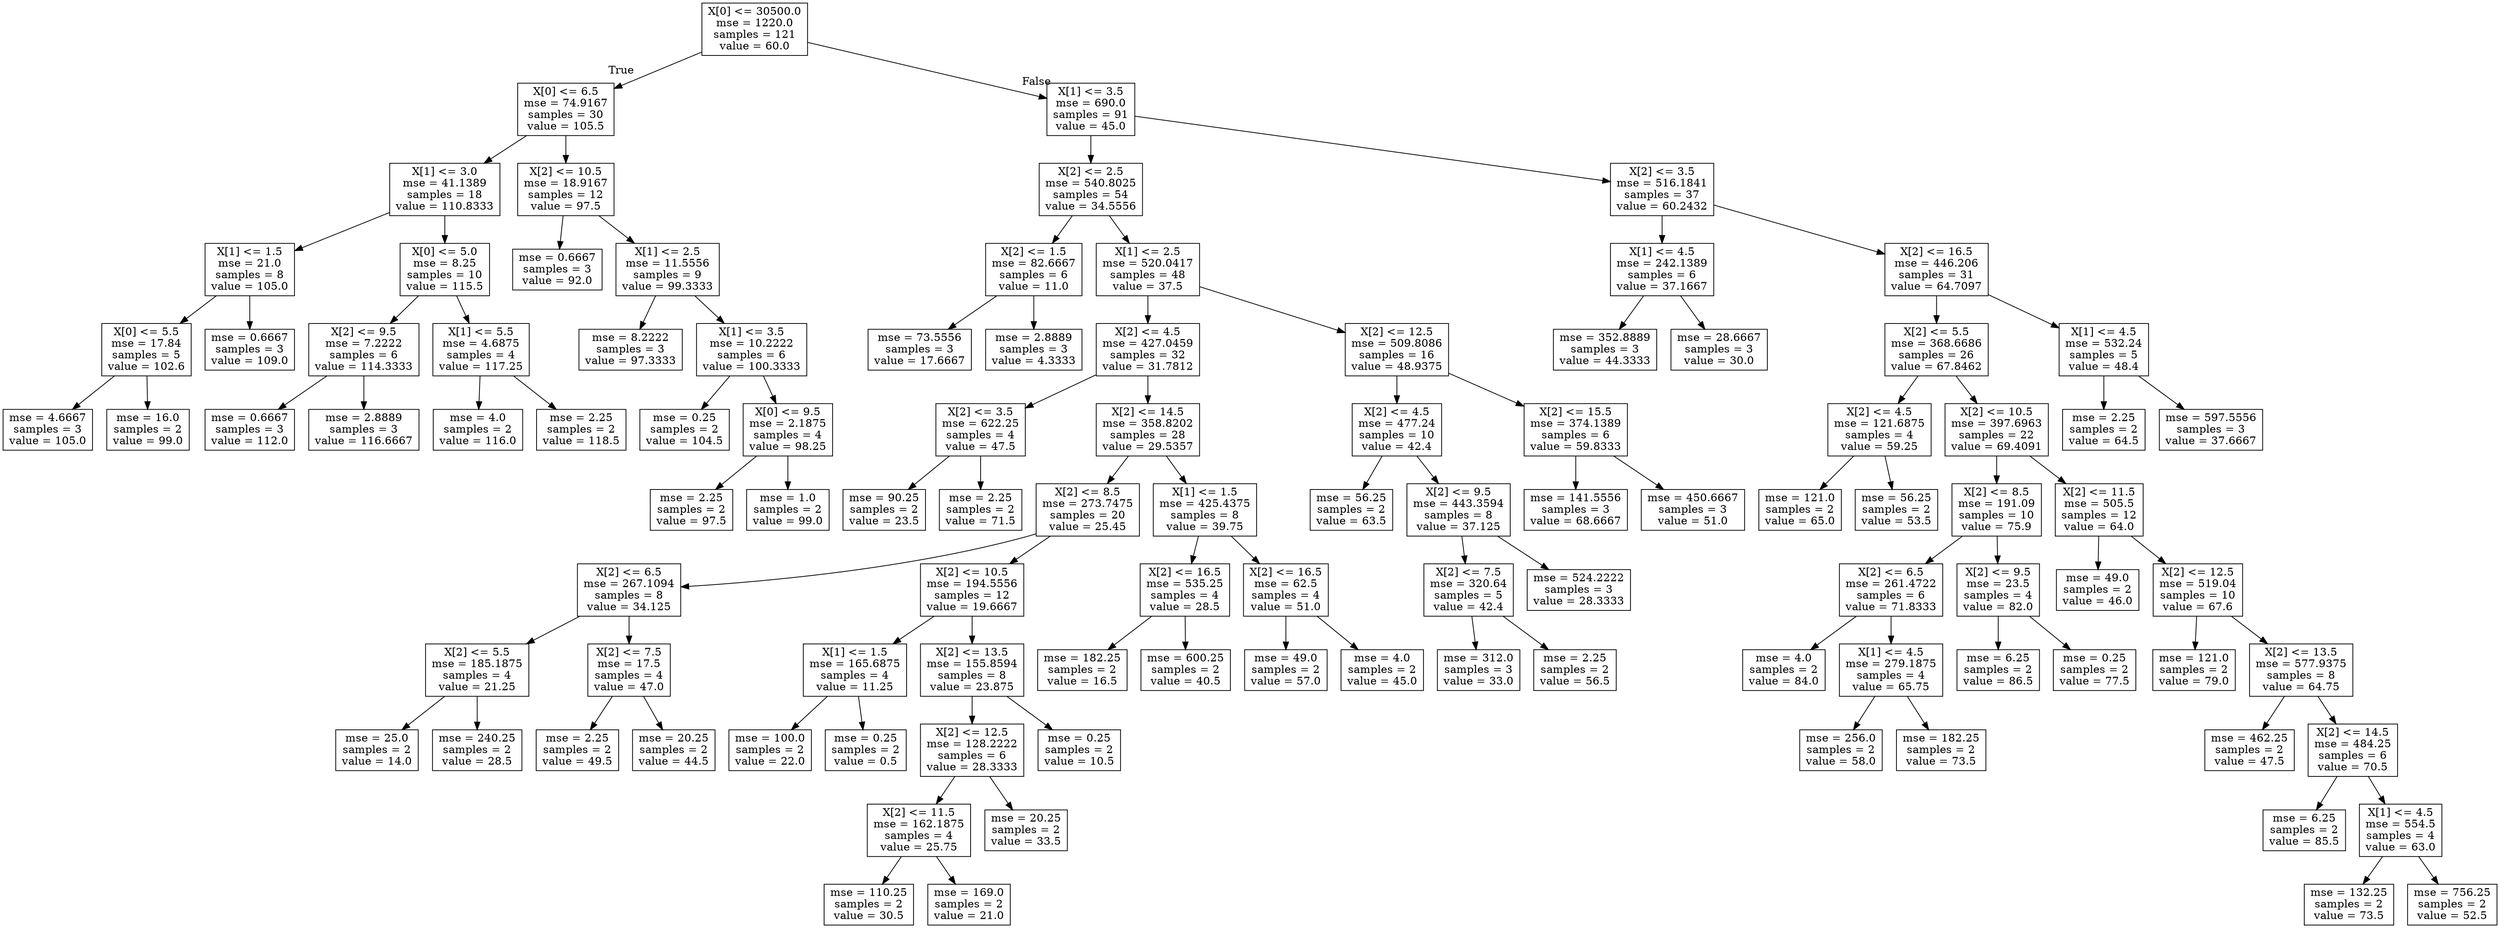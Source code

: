 digraph Tree {
node [shape=box] ;
0 [label="X[0] <= 30500.0\nmse = 1220.0\nsamples = 121\nvalue = 60.0"] ;
1 [label="X[0] <= 6.5\nmse = 74.9167\nsamples = 30\nvalue = 105.5"] ;
0 -> 1 [labeldistance=2.5, labelangle=45, headlabel="True"] ;
2 [label="X[1] <= 3.0\nmse = 41.1389\nsamples = 18\nvalue = 110.8333"] ;
1 -> 2 ;
3 [label="X[1] <= 1.5\nmse = 21.0\nsamples = 8\nvalue = 105.0"] ;
2 -> 3 ;
4 [label="X[0] <= 5.5\nmse = 17.84\nsamples = 5\nvalue = 102.6"] ;
3 -> 4 ;
5 [label="mse = 4.6667\nsamples = 3\nvalue = 105.0"] ;
4 -> 5 ;
6 [label="mse = 16.0\nsamples = 2\nvalue = 99.0"] ;
4 -> 6 ;
7 [label="mse = 0.6667\nsamples = 3\nvalue = 109.0"] ;
3 -> 7 ;
8 [label="X[0] <= 5.0\nmse = 8.25\nsamples = 10\nvalue = 115.5"] ;
2 -> 8 ;
9 [label="X[2] <= 9.5\nmse = 7.2222\nsamples = 6\nvalue = 114.3333"] ;
8 -> 9 ;
10 [label="mse = 0.6667\nsamples = 3\nvalue = 112.0"] ;
9 -> 10 ;
11 [label="mse = 2.8889\nsamples = 3\nvalue = 116.6667"] ;
9 -> 11 ;
12 [label="X[1] <= 5.5\nmse = 4.6875\nsamples = 4\nvalue = 117.25"] ;
8 -> 12 ;
13 [label="mse = 4.0\nsamples = 2\nvalue = 116.0"] ;
12 -> 13 ;
14 [label="mse = 2.25\nsamples = 2\nvalue = 118.5"] ;
12 -> 14 ;
15 [label="X[2] <= 10.5\nmse = 18.9167\nsamples = 12\nvalue = 97.5"] ;
1 -> 15 ;
16 [label="mse = 0.6667\nsamples = 3\nvalue = 92.0"] ;
15 -> 16 ;
17 [label="X[1] <= 2.5\nmse = 11.5556\nsamples = 9\nvalue = 99.3333"] ;
15 -> 17 ;
18 [label="mse = 8.2222\nsamples = 3\nvalue = 97.3333"] ;
17 -> 18 ;
19 [label="X[1] <= 3.5\nmse = 10.2222\nsamples = 6\nvalue = 100.3333"] ;
17 -> 19 ;
20 [label="mse = 0.25\nsamples = 2\nvalue = 104.5"] ;
19 -> 20 ;
21 [label="X[0] <= 9.5\nmse = 2.1875\nsamples = 4\nvalue = 98.25"] ;
19 -> 21 ;
22 [label="mse = 2.25\nsamples = 2\nvalue = 97.5"] ;
21 -> 22 ;
23 [label="mse = 1.0\nsamples = 2\nvalue = 99.0"] ;
21 -> 23 ;
24 [label="X[1] <= 3.5\nmse = 690.0\nsamples = 91\nvalue = 45.0"] ;
0 -> 24 [labeldistance=2.5, labelangle=-45, headlabel="False"] ;
25 [label="X[2] <= 2.5\nmse = 540.8025\nsamples = 54\nvalue = 34.5556"] ;
24 -> 25 ;
26 [label="X[2] <= 1.5\nmse = 82.6667\nsamples = 6\nvalue = 11.0"] ;
25 -> 26 ;
27 [label="mse = 73.5556\nsamples = 3\nvalue = 17.6667"] ;
26 -> 27 ;
28 [label="mse = 2.8889\nsamples = 3\nvalue = 4.3333"] ;
26 -> 28 ;
29 [label="X[1] <= 2.5\nmse = 520.0417\nsamples = 48\nvalue = 37.5"] ;
25 -> 29 ;
30 [label="X[2] <= 4.5\nmse = 427.0459\nsamples = 32\nvalue = 31.7812"] ;
29 -> 30 ;
31 [label="X[2] <= 3.5\nmse = 622.25\nsamples = 4\nvalue = 47.5"] ;
30 -> 31 ;
32 [label="mse = 90.25\nsamples = 2\nvalue = 23.5"] ;
31 -> 32 ;
33 [label="mse = 2.25\nsamples = 2\nvalue = 71.5"] ;
31 -> 33 ;
34 [label="X[2] <= 14.5\nmse = 358.8202\nsamples = 28\nvalue = 29.5357"] ;
30 -> 34 ;
35 [label="X[2] <= 8.5\nmse = 273.7475\nsamples = 20\nvalue = 25.45"] ;
34 -> 35 ;
36 [label="X[2] <= 6.5\nmse = 267.1094\nsamples = 8\nvalue = 34.125"] ;
35 -> 36 ;
37 [label="X[2] <= 5.5\nmse = 185.1875\nsamples = 4\nvalue = 21.25"] ;
36 -> 37 ;
38 [label="mse = 25.0\nsamples = 2\nvalue = 14.0"] ;
37 -> 38 ;
39 [label="mse = 240.25\nsamples = 2\nvalue = 28.5"] ;
37 -> 39 ;
40 [label="X[2] <= 7.5\nmse = 17.5\nsamples = 4\nvalue = 47.0"] ;
36 -> 40 ;
41 [label="mse = 2.25\nsamples = 2\nvalue = 49.5"] ;
40 -> 41 ;
42 [label="mse = 20.25\nsamples = 2\nvalue = 44.5"] ;
40 -> 42 ;
43 [label="X[2] <= 10.5\nmse = 194.5556\nsamples = 12\nvalue = 19.6667"] ;
35 -> 43 ;
44 [label="X[1] <= 1.5\nmse = 165.6875\nsamples = 4\nvalue = 11.25"] ;
43 -> 44 ;
45 [label="mse = 100.0\nsamples = 2\nvalue = 22.0"] ;
44 -> 45 ;
46 [label="mse = 0.25\nsamples = 2\nvalue = 0.5"] ;
44 -> 46 ;
47 [label="X[2] <= 13.5\nmse = 155.8594\nsamples = 8\nvalue = 23.875"] ;
43 -> 47 ;
48 [label="X[2] <= 12.5\nmse = 128.2222\nsamples = 6\nvalue = 28.3333"] ;
47 -> 48 ;
49 [label="X[2] <= 11.5\nmse = 162.1875\nsamples = 4\nvalue = 25.75"] ;
48 -> 49 ;
50 [label="mse = 110.25\nsamples = 2\nvalue = 30.5"] ;
49 -> 50 ;
51 [label="mse = 169.0\nsamples = 2\nvalue = 21.0"] ;
49 -> 51 ;
52 [label="mse = 20.25\nsamples = 2\nvalue = 33.5"] ;
48 -> 52 ;
53 [label="mse = 0.25\nsamples = 2\nvalue = 10.5"] ;
47 -> 53 ;
54 [label="X[1] <= 1.5\nmse = 425.4375\nsamples = 8\nvalue = 39.75"] ;
34 -> 54 ;
55 [label="X[2] <= 16.5\nmse = 535.25\nsamples = 4\nvalue = 28.5"] ;
54 -> 55 ;
56 [label="mse = 182.25\nsamples = 2\nvalue = 16.5"] ;
55 -> 56 ;
57 [label="mse = 600.25\nsamples = 2\nvalue = 40.5"] ;
55 -> 57 ;
58 [label="X[2] <= 16.5\nmse = 62.5\nsamples = 4\nvalue = 51.0"] ;
54 -> 58 ;
59 [label="mse = 49.0\nsamples = 2\nvalue = 57.0"] ;
58 -> 59 ;
60 [label="mse = 4.0\nsamples = 2\nvalue = 45.0"] ;
58 -> 60 ;
61 [label="X[2] <= 12.5\nmse = 509.8086\nsamples = 16\nvalue = 48.9375"] ;
29 -> 61 ;
62 [label="X[2] <= 4.5\nmse = 477.24\nsamples = 10\nvalue = 42.4"] ;
61 -> 62 ;
63 [label="mse = 56.25\nsamples = 2\nvalue = 63.5"] ;
62 -> 63 ;
64 [label="X[2] <= 9.5\nmse = 443.3594\nsamples = 8\nvalue = 37.125"] ;
62 -> 64 ;
65 [label="X[2] <= 7.5\nmse = 320.64\nsamples = 5\nvalue = 42.4"] ;
64 -> 65 ;
66 [label="mse = 312.0\nsamples = 3\nvalue = 33.0"] ;
65 -> 66 ;
67 [label="mse = 2.25\nsamples = 2\nvalue = 56.5"] ;
65 -> 67 ;
68 [label="mse = 524.2222\nsamples = 3\nvalue = 28.3333"] ;
64 -> 68 ;
69 [label="X[2] <= 15.5\nmse = 374.1389\nsamples = 6\nvalue = 59.8333"] ;
61 -> 69 ;
70 [label="mse = 141.5556\nsamples = 3\nvalue = 68.6667"] ;
69 -> 70 ;
71 [label="mse = 450.6667\nsamples = 3\nvalue = 51.0"] ;
69 -> 71 ;
72 [label="X[2] <= 3.5\nmse = 516.1841\nsamples = 37\nvalue = 60.2432"] ;
24 -> 72 ;
73 [label="X[1] <= 4.5\nmse = 242.1389\nsamples = 6\nvalue = 37.1667"] ;
72 -> 73 ;
74 [label="mse = 352.8889\nsamples = 3\nvalue = 44.3333"] ;
73 -> 74 ;
75 [label="mse = 28.6667\nsamples = 3\nvalue = 30.0"] ;
73 -> 75 ;
76 [label="X[2] <= 16.5\nmse = 446.206\nsamples = 31\nvalue = 64.7097"] ;
72 -> 76 ;
77 [label="X[2] <= 5.5\nmse = 368.6686\nsamples = 26\nvalue = 67.8462"] ;
76 -> 77 ;
78 [label="X[2] <= 4.5\nmse = 121.6875\nsamples = 4\nvalue = 59.25"] ;
77 -> 78 ;
79 [label="mse = 121.0\nsamples = 2\nvalue = 65.0"] ;
78 -> 79 ;
80 [label="mse = 56.25\nsamples = 2\nvalue = 53.5"] ;
78 -> 80 ;
81 [label="X[2] <= 10.5\nmse = 397.6963\nsamples = 22\nvalue = 69.4091"] ;
77 -> 81 ;
82 [label="X[2] <= 8.5\nmse = 191.09\nsamples = 10\nvalue = 75.9"] ;
81 -> 82 ;
83 [label="X[2] <= 6.5\nmse = 261.4722\nsamples = 6\nvalue = 71.8333"] ;
82 -> 83 ;
84 [label="mse = 4.0\nsamples = 2\nvalue = 84.0"] ;
83 -> 84 ;
85 [label="X[1] <= 4.5\nmse = 279.1875\nsamples = 4\nvalue = 65.75"] ;
83 -> 85 ;
86 [label="mse = 256.0\nsamples = 2\nvalue = 58.0"] ;
85 -> 86 ;
87 [label="mse = 182.25\nsamples = 2\nvalue = 73.5"] ;
85 -> 87 ;
88 [label="X[2] <= 9.5\nmse = 23.5\nsamples = 4\nvalue = 82.0"] ;
82 -> 88 ;
89 [label="mse = 6.25\nsamples = 2\nvalue = 86.5"] ;
88 -> 89 ;
90 [label="mse = 0.25\nsamples = 2\nvalue = 77.5"] ;
88 -> 90 ;
91 [label="X[2] <= 11.5\nmse = 505.5\nsamples = 12\nvalue = 64.0"] ;
81 -> 91 ;
92 [label="mse = 49.0\nsamples = 2\nvalue = 46.0"] ;
91 -> 92 ;
93 [label="X[2] <= 12.5\nmse = 519.04\nsamples = 10\nvalue = 67.6"] ;
91 -> 93 ;
94 [label="mse = 121.0\nsamples = 2\nvalue = 79.0"] ;
93 -> 94 ;
95 [label="X[2] <= 13.5\nmse = 577.9375\nsamples = 8\nvalue = 64.75"] ;
93 -> 95 ;
96 [label="mse = 462.25\nsamples = 2\nvalue = 47.5"] ;
95 -> 96 ;
97 [label="X[2] <= 14.5\nmse = 484.25\nsamples = 6\nvalue = 70.5"] ;
95 -> 97 ;
98 [label="mse = 6.25\nsamples = 2\nvalue = 85.5"] ;
97 -> 98 ;
99 [label="X[1] <= 4.5\nmse = 554.5\nsamples = 4\nvalue = 63.0"] ;
97 -> 99 ;
100 [label="mse = 132.25\nsamples = 2\nvalue = 73.5"] ;
99 -> 100 ;
101 [label="mse = 756.25\nsamples = 2\nvalue = 52.5"] ;
99 -> 101 ;
102 [label="X[1] <= 4.5\nmse = 532.24\nsamples = 5\nvalue = 48.4"] ;
76 -> 102 ;
103 [label="mse = 2.25\nsamples = 2\nvalue = 64.5"] ;
102 -> 103 ;
104 [label="mse = 597.5556\nsamples = 3\nvalue = 37.6667"] ;
102 -> 104 ;
}